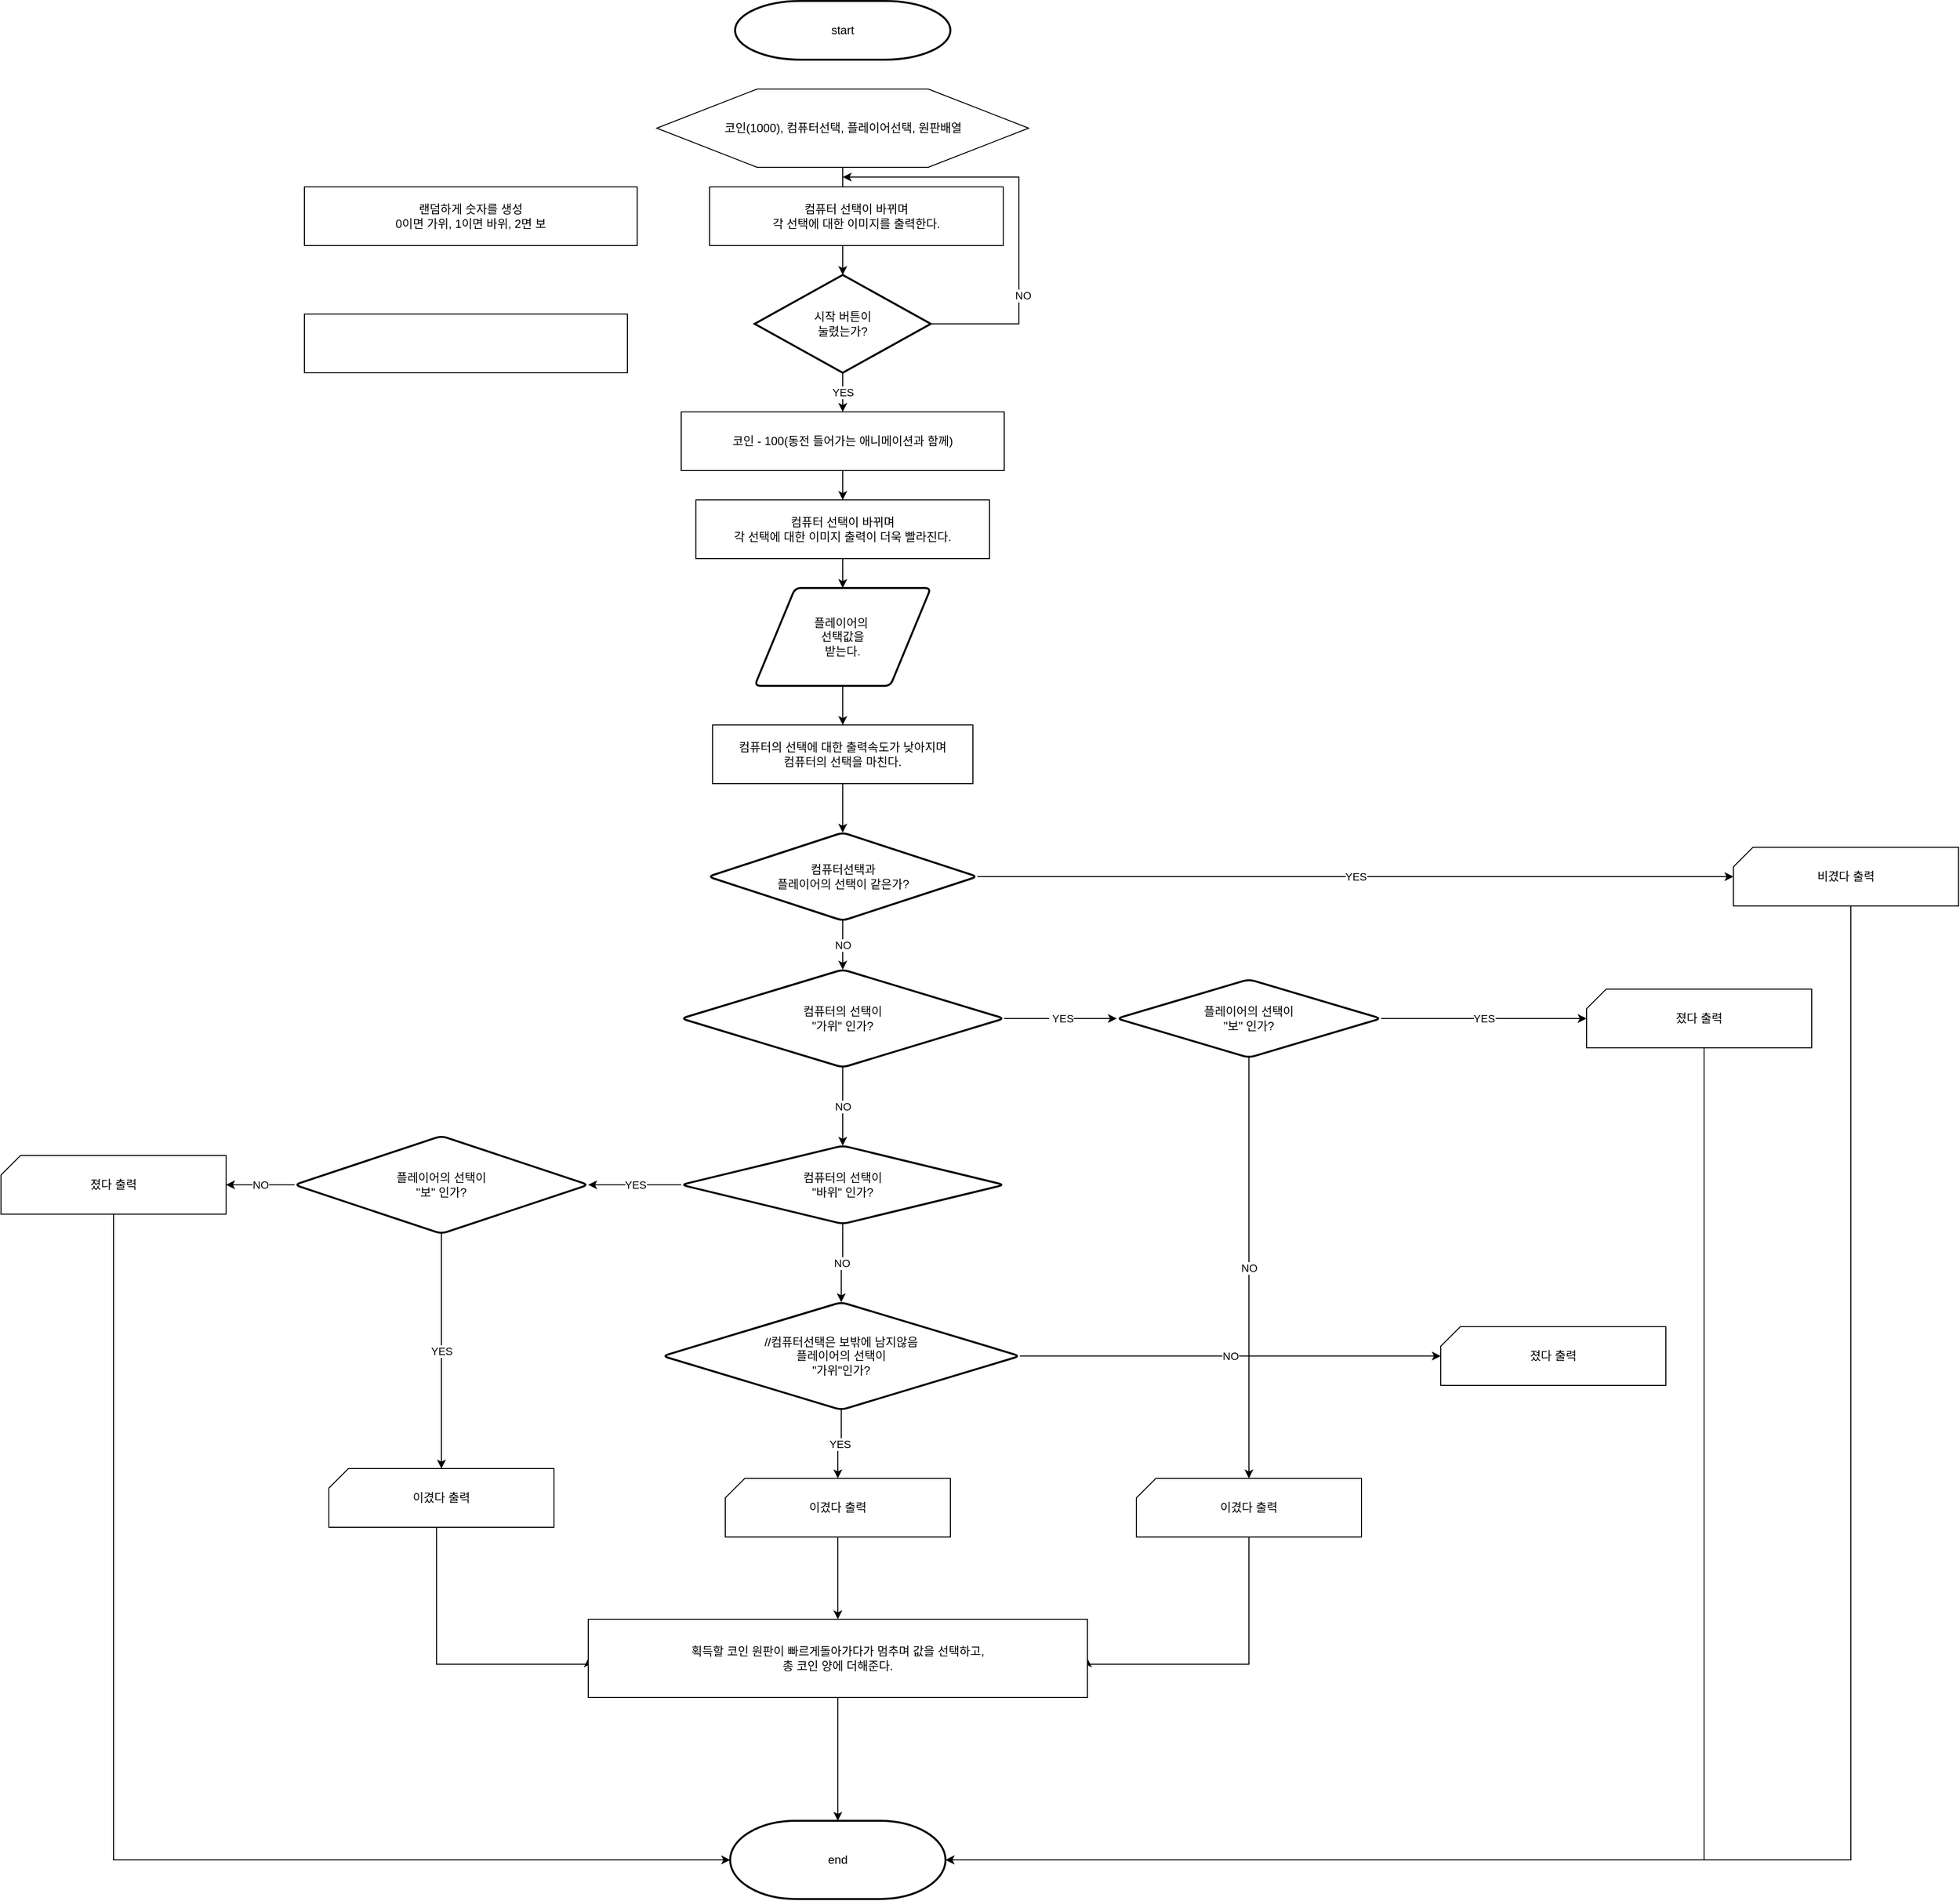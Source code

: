 <mxfile version="20.3.1" type="device"><diagram id="FUHmtFf0QUtu-v7n9mJU" name="페이지-1"><mxGraphModel dx="2249" dy="794" grid="1" gridSize="10" guides="1" tooltips="1" connect="1" arrows="1" fold="1" page="1" pageScale="1" pageWidth="827" pageHeight="1169" math="0" shadow="0"><root><mxCell id="0"/><mxCell id="1" parent="0"/><mxCell id="JHIqikVzh0IcnaBffEIF-1" value="start" style="strokeWidth=2;html=1;shape=mxgraph.flowchart.terminator;whiteSpace=wrap;" parent="1" vertex="1"><mxGeometry x="290" y="20" width="220" height="60" as="geometry"/></mxCell><mxCell id="JHIqikVzh0IcnaBffEIF-14" value="" style="edgeStyle=orthogonalEdgeStyle;rounded=0;orthogonalLoop=1;jettySize=auto;html=1;" parent="1" source="JHIqikVzh0IcnaBffEIF-2" target="JHIqikVzh0IcnaBffEIF-9" edge="1"><mxGeometry relative="1" as="geometry"/></mxCell><mxCell id="JHIqikVzh0IcnaBffEIF-2" value="코인(1000), 컴퓨터선택, 플레이어선택, 원판배열" style="verticalLabelPosition=middle;verticalAlign=middle;html=1;shape=hexagon;perimeter=hexagonPerimeter2;arcSize=6;size=0.27;labelPosition=center;align=center;" parent="1" vertex="1"><mxGeometry x="210" y="110" width="380" height="80" as="geometry"/></mxCell><mxCell id="JHIqikVzh0IcnaBffEIF-20" value="" style="edgeStyle=orthogonalEdgeStyle;rounded=0;orthogonalLoop=1;jettySize=auto;html=1;" parent="1" source="JHIqikVzh0IcnaBffEIF-3" target="JHIqikVzh0IcnaBffEIF-19" edge="1"><mxGeometry relative="1" as="geometry"/></mxCell><mxCell id="JHIqikVzh0IcnaBffEIF-3" value="코인 - 100(동전 들어가는 애니메이션과 함께)" style="rounded=0;whiteSpace=wrap;html=1;" parent="1" vertex="1"><mxGeometry x="235" y="440" width="330" height="60" as="geometry"/></mxCell><mxCell id="JHIqikVzh0IcnaBffEIF-5" value="컴퓨터 선택이 바뀌며 &lt;br&gt;각 선택에 대한 이미지를 출력한다." style="rounded=0;whiteSpace=wrap;html=1;" parent="1" vertex="1"><mxGeometry x="264" y="210" width="300" height="60" as="geometry"/></mxCell><mxCell id="JHIqikVzh0IcnaBffEIF-16" style="edgeStyle=orthogonalEdgeStyle;rounded=0;orthogonalLoop=1;jettySize=auto;html=1;exitX=1;exitY=0.5;exitDx=0;exitDy=0;exitPerimeter=0;" parent="1" source="JHIqikVzh0IcnaBffEIF-9" edge="1"><mxGeometry relative="1" as="geometry"><mxPoint x="400" y="200" as="targetPoint"/><Array as="points"><mxPoint x="580" y="350"/><mxPoint x="580" y="200"/></Array></mxGeometry></mxCell><mxCell id="JHIqikVzh0IcnaBffEIF-17" value="NO" style="edgeLabel;html=1;align=center;verticalAlign=middle;resizable=0;points=[];" parent="JHIqikVzh0IcnaBffEIF-16" vertex="1" connectable="0"><mxGeometry x="-0.433" y="-4" relative="1" as="geometry"><mxPoint as="offset"/></mxGeometry></mxCell><mxCell id="JHIqikVzh0IcnaBffEIF-18" value="YES" style="edgeStyle=orthogonalEdgeStyle;rounded=0;orthogonalLoop=1;jettySize=auto;html=1;" parent="1" source="JHIqikVzh0IcnaBffEIF-9" target="JHIqikVzh0IcnaBffEIF-3" edge="1"><mxGeometry relative="1" as="geometry"/></mxCell><mxCell id="JHIqikVzh0IcnaBffEIF-9" value="시작 버튼이&lt;br&gt;눌렸는가?" style="strokeWidth=2;html=1;shape=mxgraph.flowchart.decision;whiteSpace=wrap;" parent="1" vertex="1"><mxGeometry x="310" y="300" width="180" height="100" as="geometry"/></mxCell><mxCell id="JHIqikVzh0IcnaBffEIF-81" value="" style="edgeStyle=orthogonalEdgeStyle;rounded=0;orthogonalLoop=1;jettySize=auto;html=1;" parent="1" source="JHIqikVzh0IcnaBffEIF-19" target="JHIqikVzh0IcnaBffEIF-24" edge="1"><mxGeometry relative="1" as="geometry"/></mxCell><mxCell id="JHIqikVzh0IcnaBffEIF-19" value="컴퓨터 선택이 바뀌며 &lt;br&gt;각 선택에 대한 이미지 출력이 더욱 빨라진다." style="rounded=0;whiteSpace=wrap;html=1;" parent="1" vertex="1"><mxGeometry x="250" y="530" width="300" height="60" as="geometry"/></mxCell><mxCell id="JHIqikVzh0IcnaBffEIF-30" value="" style="edgeStyle=orthogonalEdgeStyle;rounded=0;orthogonalLoop=1;jettySize=auto;html=1;" parent="1" source="JHIqikVzh0IcnaBffEIF-24" target="JHIqikVzh0IcnaBffEIF-29" edge="1"><mxGeometry relative="1" as="geometry"/></mxCell><mxCell id="JHIqikVzh0IcnaBffEIF-24" value="플레이어의&amp;nbsp;&lt;br&gt;선택값을&lt;br&gt;받는다." style="shape=parallelogram;html=1;strokeWidth=2;perimeter=parallelogramPerimeter;whiteSpace=wrap;rounded=1;arcSize=12;size=0.23;" parent="1" vertex="1"><mxGeometry x="310" y="620" width="180" height="100" as="geometry"/></mxCell><mxCell id="JHIqikVzh0IcnaBffEIF-33" value="NO" style="edgeStyle=orthogonalEdgeStyle;rounded=0;orthogonalLoop=1;jettySize=auto;html=1;" parent="1" source="JHIqikVzh0IcnaBffEIF-25" target="JHIqikVzh0IcnaBffEIF-32" edge="1"><mxGeometry relative="1" as="geometry"/></mxCell><mxCell id="JHIqikVzh0IcnaBffEIF-54" value="YES" style="edgeStyle=orthogonalEdgeStyle;rounded=0;orthogonalLoop=1;jettySize=auto;html=1;" parent="1" source="JHIqikVzh0IcnaBffEIF-25" target="JHIqikVzh0IcnaBffEIF-51" edge="1"><mxGeometry relative="1" as="geometry"/></mxCell><mxCell id="JHIqikVzh0IcnaBffEIF-25" value="컴퓨터선택과&lt;br&gt;플레이어의 선택이 같은가?" style="rhombus;whiteSpace=wrap;html=1;strokeWidth=2;rounded=1;arcSize=12;" parent="1" vertex="1"><mxGeometry x="262.5" y="870" width="275" height="90" as="geometry"/></mxCell><mxCell id="JHIqikVzh0IcnaBffEIF-31" value="" style="edgeStyle=orthogonalEdgeStyle;rounded=0;orthogonalLoop=1;jettySize=auto;html=1;" parent="1" source="JHIqikVzh0IcnaBffEIF-29" target="JHIqikVzh0IcnaBffEIF-25" edge="1"><mxGeometry relative="1" as="geometry"/></mxCell><mxCell id="JHIqikVzh0IcnaBffEIF-29" value="컴퓨터의 선택에 대한 출력속도가 낮아지며&lt;br&gt;컴퓨터의 선택을 마친다." style="rounded=0;whiteSpace=wrap;html=1;" parent="1" vertex="1"><mxGeometry x="267" y="760" width="266" height="60" as="geometry"/></mxCell><mxCell id="JHIqikVzh0IcnaBffEIF-35" value="NO" style="edgeStyle=orthogonalEdgeStyle;rounded=0;orthogonalLoop=1;jettySize=auto;html=1;" parent="1" source="JHIqikVzh0IcnaBffEIF-32" target="JHIqikVzh0IcnaBffEIF-34" edge="1"><mxGeometry relative="1" as="geometry"/></mxCell><mxCell id="JHIqikVzh0IcnaBffEIF-37" value="&amp;nbsp;YES" style="edgeStyle=orthogonalEdgeStyle;rounded=0;orthogonalLoop=1;jettySize=auto;html=1;" parent="1" source="JHIqikVzh0IcnaBffEIF-32" target="JHIqikVzh0IcnaBffEIF-36" edge="1"><mxGeometry relative="1" as="geometry"/></mxCell><mxCell id="JHIqikVzh0IcnaBffEIF-32" value="컴퓨터의 선택이&lt;br&gt;&quot;가위&quot; 인가?" style="rhombus;whiteSpace=wrap;html=1;strokeWidth=2;rounded=1;arcSize=12;" parent="1" vertex="1"><mxGeometry x="235" y="1010" width="330" height="100" as="geometry"/></mxCell><mxCell id="JHIqikVzh0IcnaBffEIF-41" value="YES" style="edgeStyle=orthogonalEdgeStyle;rounded=0;orthogonalLoop=1;jettySize=auto;html=1;" parent="1" source="JHIqikVzh0IcnaBffEIF-34" target="JHIqikVzh0IcnaBffEIF-40" edge="1"><mxGeometry relative="1" as="geometry"/></mxCell><mxCell id="JHIqikVzh0IcnaBffEIF-62" value="NO" style="edgeStyle=orthogonalEdgeStyle;rounded=0;orthogonalLoop=1;jettySize=auto;html=1;" parent="1" source="JHIqikVzh0IcnaBffEIF-34" target="JHIqikVzh0IcnaBffEIF-61" edge="1"><mxGeometry relative="1" as="geometry"/></mxCell><mxCell id="JHIqikVzh0IcnaBffEIF-34" value="컴퓨터의 선택이&lt;br&gt;&quot;바위&quot; 인가?" style="rhombus;whiteSpace=wrap;html=1;strokeWidth=2;rounded=1;arcSize=12;" parent="1" vertex="1"><mxGeometry x="235" y="1190" width="330" height="80" as="geometry"/></mxCell><mxCell id="JHIqikVzh0IcnaBffEIF-55" value="YES" style="edgeStyle=orthogonalEdgeStyle;rounded=0;orthogonalLoop=1;jettySize=auto;html=1;" parent="1" source="JHIqikVzh0IcnaBffEIF-36" target="JHIqikVzh0IcnaBffEIF-50" edge="1"><mxGeometry relative="1" as="geometry"/></mxCell><mxCell id="JHIqikVzh0IcnaBffEIF-56" value="NO" style="edgeStyle=orthogonalEdgeStyle;rounded=0;orthogonalLoop=1;jettySize=auto;html=1;" parent="1" source="JHIqikVzh0IcnaBffEIF-36" target="JHIqikVzh0IcnaBffEIF-52" edge="1"><mxGeometry relative="1" as="geometry"/></mxCell><mxCell id="JHIqikVzh0IcnaBffEIF-36" value="플레이어의 선택이&lt;br&gt;&quot;보&quot;&amp;nbsp;인가?" style="rhombus;whiteSpace=wrap;html=1;strokeWidth=2;rounded=1;arcSize=12;" parent="1" vertex="1"><mxGeometry x="680" y="1020" width="270" height="80" as="geometry"/></mxCell><mxCell id="JHIqikVzh0IcnaBffEIF-57" value="NO" style="edgeStyle=orthogonalEdgeStyle;rounded=0;orthogonalLoop=1;jettySize=auto;html=1;" parent="1" source="JHIqikVzh0IcnaBffEIF-40" target="JHIqikVzh0IcnaBffEIF-49" edge="1"><mxGeometry relative="1" as="geometry"/></mxCell><mxCell id="JHIqikVzh0IcnaBffEIF-58" value="YES" style="edgeStyle=orthogonalEdgeStyle;rounded=0;orthogonalLoop=1;jettySize=auto;html=1;" parent="1" source="JHIqikVzh0IcnaBffEIF-40" target="JHIqikVzh0IcnaBffEIF-53" edge="1"><mxGeometry relative="1" as="geometry"/></mxCell><mxCell id="JHIqikVzh0IcnaBffEIF-40" value="플레이어의 선택이&lt;br&gt;&quot;보&quot; 인가?" style="rhombus;whiteSpace=wrap;html=1;strokeWidth=2;rounded=1;arcSize=12;" parent="1" vertex="1"><mxGeometry x="-160" y="1180" width="300" height="100" as="geometry"/></mxCell><mxCell id="JHIqikVzh0IcnaBffEIF-76" style="edgeStyle=orthogonalEdgeStyle;rounded=0;orthogonalLoop=1;jettySize=auto;html=1;entryX=0;entryY=0.5;entryDx=0;entryDy=0;entryPerimeter=0;" parent="1" source="JHIqikVzh0IcnaBffEIF-49" target="JHIqikVzh0IcnaBffEIF-72" edge="1"><mxGeometry relative="1" as="geometry"><Array as="points"><mxPoint x="-345" y="1920"/></Array></mxGeometry></mxCell><mxCell id="JHIqikVzh0IcnaBffEIF-49" value="졌다 출력" style="verticalLabelPosition=middle;verticalAlign=middle;html=1;shape=card;whiteSpace=wrap;size=20;arcSize=12;labelPosition=center;align=center;" parent="1" vertex="1"><mxGeometry x="-460" y="1200" width="230" height="60" as="geometry"/></mxCell><mxCell id="JHIqikVzh0IcnaBffEIF-75" style="edgeStyle=orthogonalEdgeStyle;rounded=0;orthogonalLoop=1;jettySize=auto;html=1;entryX=1;entryY=0.5;entryDx=0;entryDy=0;entryPerimeter=0;exitX=0.5;exitY=1;exitDx=0;exitDy=0;exitPerimeter=0;" parent="1" source="JHIqikVzh0IcnaBffEIF-50" target="JHIqikVzh0IcnaBffEIF-72" edge="1"><mxGeometry relative="1" as="geometry"><Array as="points"><mxPoint x="1280" y="1090"/><mxPoint x="1280" y="1920"/></Array></mxGeometry></mxCell><mxCell id="JHIqikVzh0IcnaBffEIF-50" value="졌다 출력" style="verticalLabelPosition=middle;verticalAlign=middle;html=1;shape=card;whiteSpace=wrap;size=20;arcSize=12;labelPosition=center;align=center;" parent="1" vertex="1"><mxGeometry x="1160" y="1030" width="230" height="60" as="geometry"/></mxCell><mxCell id="JHIqikVzh0IcnaBffEIF-80" style="edgeStyle=orthogonalEdgeStyle;rounded=0;orthogonalLoop=1;jettySize=auto;html=1;entryX=1;entryY=0.5;entryDx=0;entryDy=0;entryPerimeter=0;" parent="1" source="JHIqikVzh0IcnaBffEIF-51" target="JHIqikVzh0IcnaBffEIF-72" edge="1"><mxGeometry relative="1" as="geometry"><Array as="points"><mxPoint x="1430" y="1920"/></Array></mxGeometry></mxCell><mxCell id="JHIqikVzh0IcnaBffEIF-51" value="비겼다 출력" style="verticalLabelPosition=middle;verticalAlign=middle;html=1;shape=card;whiteSpace=wrap;size=20;arcSize=12;labelPosition=center;align=center;" parent="1" vertex="1"><mxGeometry x="1310" y="885" width="230" height="60" as="geometry"/></mxCell><mxCell id="JHIqikVzh0IcnaBffEIF-79" style="edgeStyle=orthogonalEdgeStyle;rounded=0;orthogonalLoop=1;jettySize=auto;html=1;entryX=1;entryY=0.5;entryDx=0;entryDy=0;" parent="1" source="JHIqikVzh0IcnaBffEIF-52" target="JHIqikVzh0IcnaBffEIF-68" edge="1"><mxGeometry relative="1" as="geometry"><Array as="points"><mxPoint x="815" y="1720"/></Array></mxGeometry></mxCell><mxCell id="JHIqikVzh0IcnaBffEIF-52" value="이겼다 출력" style="verticalLabelPosition=middle;verticalAlign=middle;html=1;shape=card;whiteSpace=wrap;size=20;arcSize=12;labelPosition=center;align=center;" parent="1" vertex="1"><mxGeometry x="700" y="1530" width="230" height="60" as="geometry"/></mxCell><mxCell id="JHIqikVzh0IcnaBffEIF-77" style="edgeStyle=orthogonalEdgeStyle;rounded=0;orthogonalLoop=1;jettySize=auto;html=1;entryX=0;entryY=0.5;entryDx=0;entryDy=0;" parent="1" source="JHIqikVzh0IcnaBffEIF-53" target="JHIqikVzh0IcnaBffEIF-68" edge="1"><mxGeometry relative="1" as="geometry"><Array as="points"><mxPoint x="-15" y="1720"/></Array></mxGeometry></mxCell><mxCell id="JHIqikVzh0IcnaBffEIF-53" value="이겼다 출력" style="verticalLabelPosition=middle;verticalAlign=middle;html=1;shape=card;whiteSpace=wrap;size=20;arcSize=12;labelPosition=center;align=center;" parent="1" vertex="1"><mxGeometry x="-125" y="1520" width="230" height="60" as="geometry"/></mxCell><mxCell id="JHIqikVzh0IcnaBffEIF-65" value="NO" style="edgeStyle=orthogonalEdgeStyle;rounded=0;orthogonalLoop=1;jettySize=auto;html=1;" parent="1" source="JHIqikVzh0IcnaBffEIF-61" target="JHIqikVzh0IcnaBffEIF-63" edge="1"><mxGeometry relative="1" as="geometry"/></mxCell><mxCell id="JHIqikVzh0IcnaBffEIF-66" value="YES" style="edgeStyle=orthogonalEdgeStyle;rounded=0;orthogonalLoop=1;jettySize=auto;html=1;" parent="1" source="JHIqikVzh0IcnaBffEIF-61" target="JHIqikVzh0IcnaBffEIF-64" edge="1"><mxGeometry relative="1" as="geometry"/></mxCell><mxCell id="JHIqikVzh0IcnaBffEIF-61" value="//컴퓨터선택은 보밖에 남지않음&lt;br&gt;플레이어의 선택이&lt;br&gt;&quot;가위&quot;인가?" style="rhombus;whiteSpace=wrap;html=1;strokeWidth=2;rounded=1;arcSize=12;" parent="1" vertex="1"><mxGeometry x="216" y="1350" width="365" height="110" as="geometry"/></mxCell><mxCell id="JHIqikVzh0IcnaBffEIF-63" value="졌다 출력" style="verticalLabelPosition=middle;verticalAlign=middle;html=1;shape=card;whiteSpace=wrap;size=20;arcSize=12;labelPosition=center;align=center;" parent="1" vertex="1"><mxGeometry x="1011" y="1375" width="230" height="60" as="geometry"/></mxCell><mxCell id="JHIqikVzh0IcnaBffEIF-73" value="" style="edgeStyle=orthogonalEdgeStyle;rounded=0;orthogonalLoop=1;jettySize=auto;html=1;" parent="1" source="JHIqikVzh0IcnaBffEIF-64" target="JHIqikVzh0IcnaBffEIF-68" edge="1"><mxGeometry relative="1" as="geometry"/></mxCell><mxCell id="JHIqikVzh0IcnaBffEIF-64" value="이겼다 출력" style="verticalLabelPosition=middle;verticalAlign=middle;html=1;shape=card;whiteSpace=wrap;size=20;arcSize=12;labelPosition=center;align=center;" parent="1" vertex="1"><mxGeometry x="280" y="1530" width="230" height="60" as="geometry"/></mxCell><mxCell id="JHIqikVzh0IcnaBffEIF-74" style="edgeStyle=orthogonalEdgeStyle;rounded=0;orthogonalLoop=1;jettySize=auto;html=1;entryX=0.5;entryY=0;entryDx=0;entryDy=0;entryPerimeter=0;" parent="1" source="JHIqikVzh0IcnaBffEIF-68" target="JHIqikVzh0IcnaBffEIF-72" edge="1"><mxGeometry relative="1" as="geometry"/></mxCell><mxCell id="JHIqikVzh0IcnaBffEIF-68" value="획득할 코인 원판이 빠르게돌아가다가 멈추며 값을 선택하고,&lt;br&gt;총 코인 양에 더해준다." style="rounded=0;whiteSpace=wrap;html=1;" parent="1" vertex="1"><mxGeometry x="140" y="1674" width="510" height="80" as="geometry"/></mxCell><mxCell id="JHIqikVzh0IcnaBffEIF-72" value="end" style="strokeWidth=2;html=1;shape=mxgraph.flowchart.terminator;whiteSpace=wrap;" parent="1" vertex="1"><mxGeometry x="285" y="1880" width="220" height="80" as="geometry"/></mxCell><mxCell id="7lULEkGtEOzTzaBdN7tM-1" value="랜덤하게 숫자를 생성&lt;br&gt;0이면 가위, 1이면 바위, 2면 보&lt;br&gt;" style="rounded=0;whiteSpace=wrap;html=1;" vertex="1" parent="1"><mxGeometry x="-150" y="210" width="340" height="60" as="geometry"/></mxCell><mxCell id="7lULEkGtEOzTzaBdN7tM-2" value="" style="rounded=0;whiteSpace=wrap;html=1;" vertex="1" parent="1"><mxGeometry x="-150" y="340" width="330" height="60" as="geometry"/></mxCell></root></mxGraphModel></diagram></mxfile>